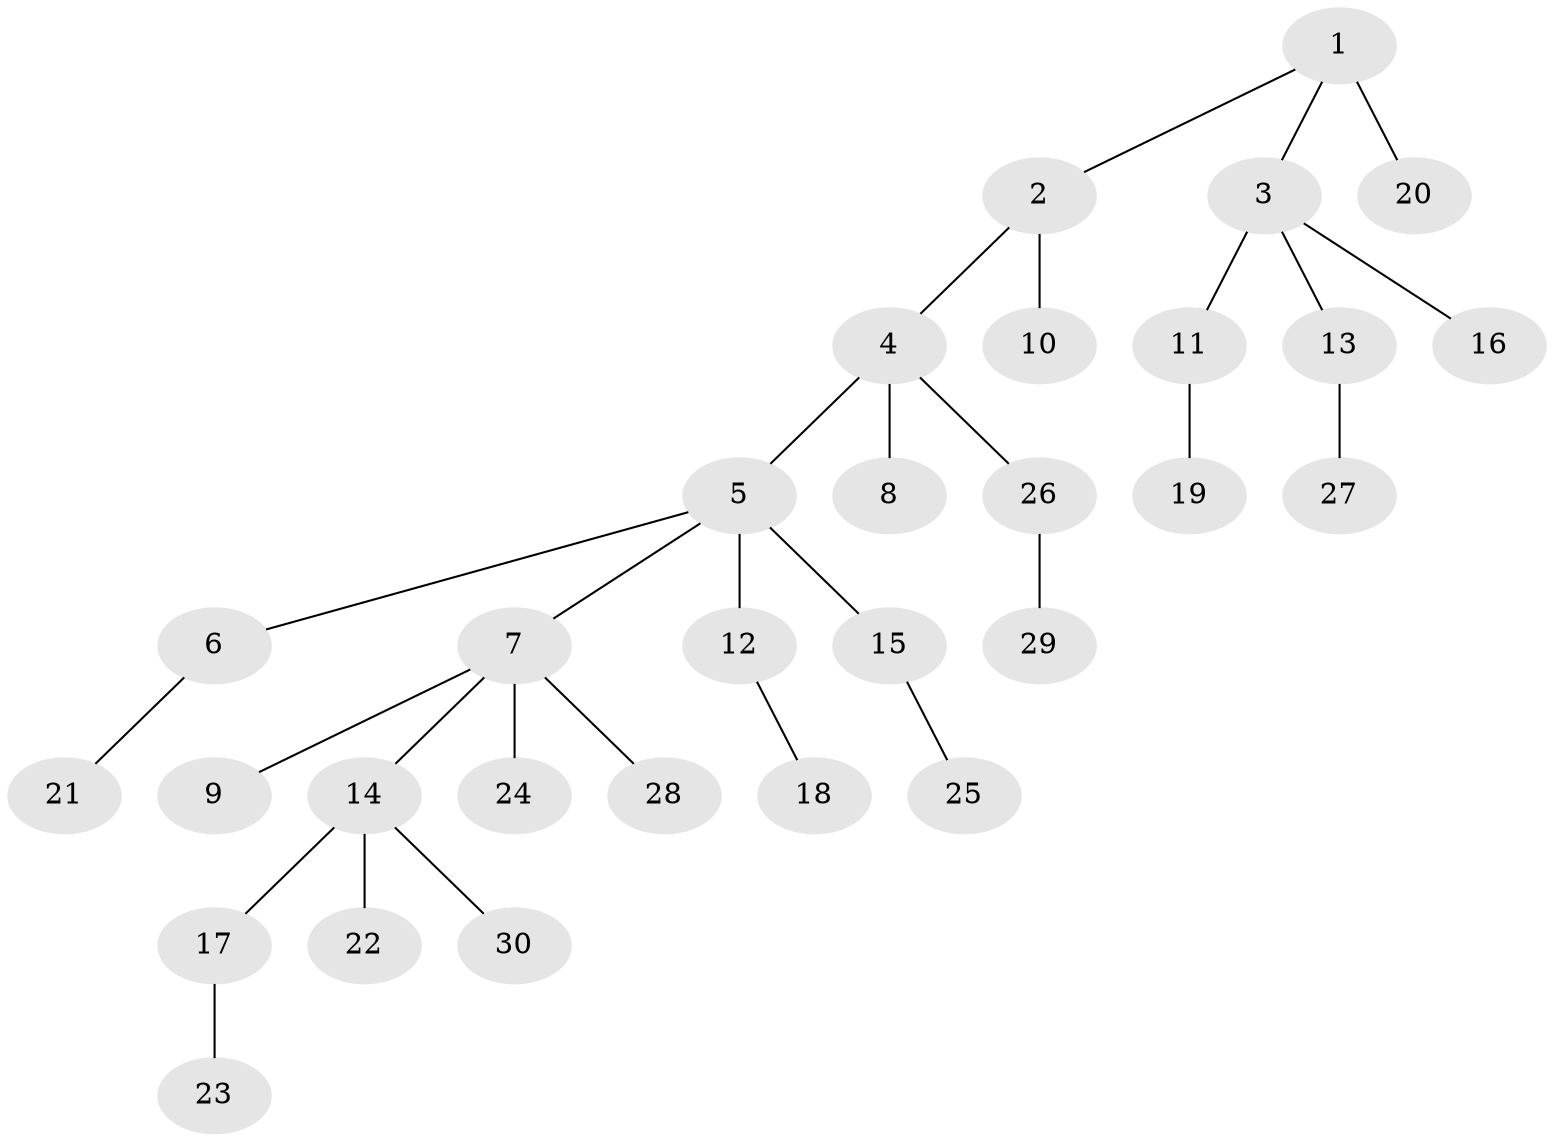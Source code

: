 // original degree distribution, {3: 0.1320754716981132, 4: 0.018867924528301886, 5: 0.05660377358490566, 6: 0.03773584905660377, 1: 0.5283018867924528, 2: 0.22641509433962265}
// Generated by graph-tools (version 1.1) at 2025/37/03/09/25 02:37:08]
// undirected, 30 vertices, 29 edges
graph export_dot {
graph [start="1"]
  node [color=gray90,style=filled];
  1;
  2;
  3;
  4;
  5;
  6;
  7;
  8;
  9;
  10;
  11;
  12;
  13;
  14;
  15;
  16;
  17;
  18;
  19;
  20;
  21;
  22;
  23;
  24;
  25;
  26;
  27;
  28;
  29;
  30;
  1 -- 2 [weight=1.0];
  1 -- 3 [weight=1.0];
  1 -- 20 [weight=2.0];
  2 -- 4 [weight=1.0];
  2 -- 10 [weight=1.0];
  3 -- 11 [weight=1.0];
  3 -- 13 [weight=1.0];
  3 -- 16 [weight=1.0];
  4 -- 5 [weight=1.0];
  4 -- 8 [weight=1.0];
  4 -- 26 [weight=1.0];
  5 -- 6 [weight=1.0];
  5 -- 7 [weight=1.0];
  5 -- 12 [weight=1.0];
  5 -- 15 [weight=1.0];
  6 -- 21 [weight=1.0];
  7 -- 9 [weight=1.0];
  7 -- 14 [weight=1.0];
  7 -- 24 [weight=1.0];
  7 -- 28 [weight=1.0];
  11 -- 19 [weight=1.0];
  12 -- 18 [weight=1.0];
  13 -- 27 [weight=1.0];
  14 -- 17 [weight=1.0];
  14 -- 22 [weight=1.0];
  14 -- 30 [weight=1.0];
  15 -- 25 [weight=1.0];
  17 -- 23 [weight=1.0];
  26 -- 29 [weight=1.0];
}
